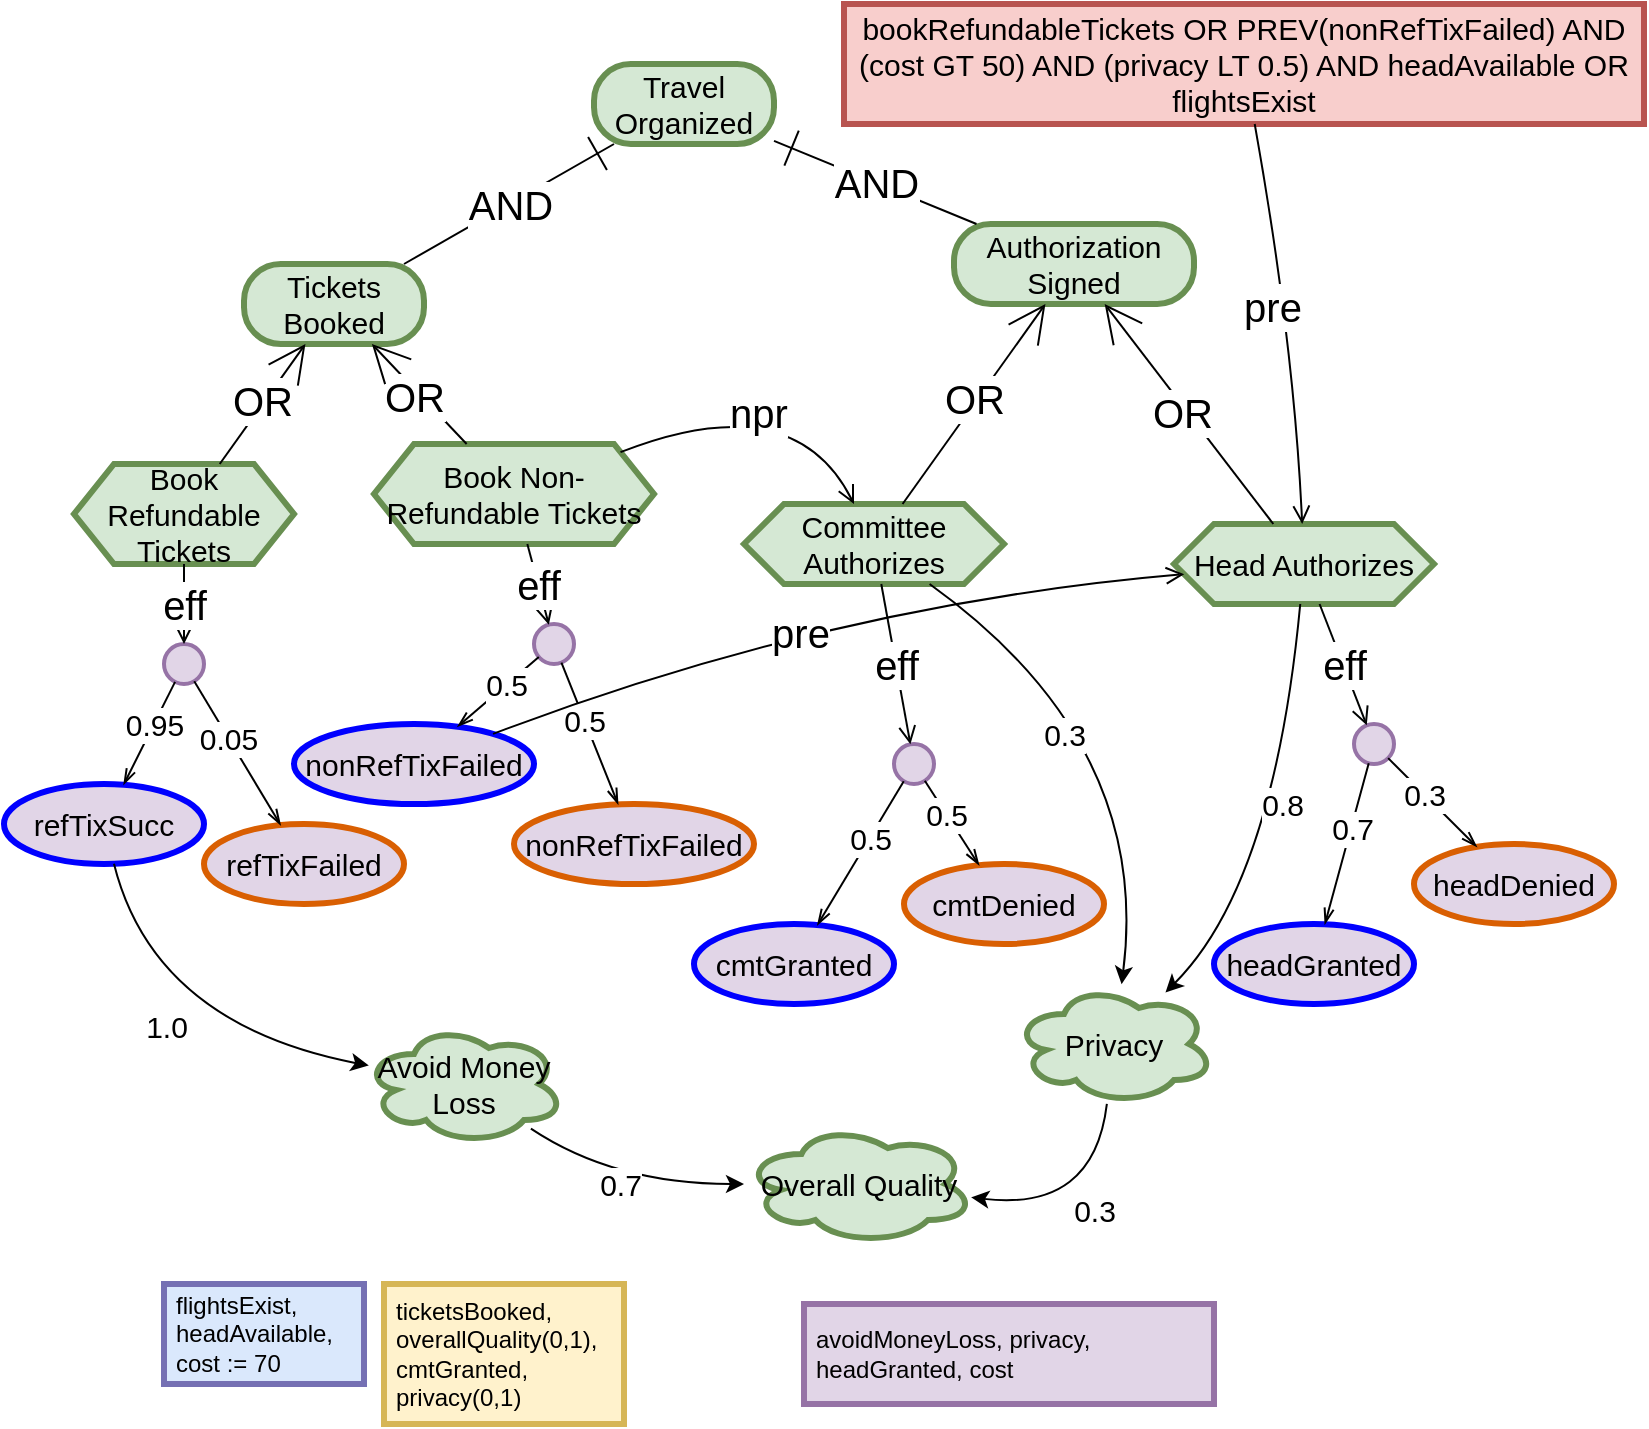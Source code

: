 <mxfile compressed="false" version="15.4.0" type="device">
  <diagram id="UxMqaiS_ZeVZrvt0yCDw" name="Page-1">
    <mxGraphModel dx="1178" dy="678" grid="1" gridSize="10" guides="1" tooltips="1" connect="1" arrows="1" fold="1" page="1" pageScale="1" pageWidth="1100" pageHeight="850" math="0" shadow="0">
      <root>
        <mxCell id="0" />
        <mxCell id="1" parent="0" />
        <object label="bookRefundableTickets OR PREV(nonRefTixFailed) AND (cost GT 50) AND (privacy LT 0.5) AND headAvailable OR flightsExist" concept="precondition" usage="&#xa;&#xa;Use operators AND, OR, NOT, PREV, and GT (for &gt;), LT (for &lt;), GTE (for &gt;=), LTE (for &lt;=), EQ (for ==), NEQ (for !=). Ground atoms are predicates or camel-case representaitons of goals, task, predicates. DO NOT USE any formatting (boldface etc.). " id="s7Z0I-bON0rsUeWnYovQ-38">
          <mxCell style="rounded=0;whiteSpace=wrap;html=1;strokeWidth=3;fontSize=15;fillColor=#f8cecc;strokeColor=#b85450;" parent="1" vertex="1">
            <mxGeometry x="550" y="70" width="400" height="60" as="geometry" />
          </mxCell>
        </object>
        <object label="flightsExist, headAvailable, cost := 70" concept="initialization" usage="Comma separated list of identifiers. Predicates as-is, goals, tasks, through camel-case representation. Variables and qualities are of the form [identifier] := [constant]" id="s7Z0I-bON0rsUeWnYovQ-39">
          <mxCell style="rounded=0;whiteSpace=wrap;html=1;fillColor=#dae8fc;strokeColor=#7570b3;align=left;labelPosition=center;verticalLabelPosition=middle;verticalAlign=middle;horizontal=1;strokeWidth=3;spacingLeft=4;" parent="1" vertex="1">
            <mxGeometry x="210" y="710" width="100" height="50" as="geometry" />
          </mxCell>
        </object>
        <object label="ticketsBooked, overallQuality(0,1), cmtGranted, privacy(0,1)" concept="export" usage="Comma separated list of identifiers. Predicates, variable as-is, goals, tasks, qualities, through camel-case representation." id="s7Z0I-bON0rsUeWnYovQ-40">
          <mxCell style="rounded=0;whiteSpace=wrap;html=1;fillColor=#fff2cc;strokeColor=#d6b656;align=left;labelPosition=center;verticalLabelPosition=middle;verticalAlign=middle;horizontal=1;strokeWidth=3;spacingLeft=4;" parent="1" vertex="1">
            <mxGeometry x="320" y="710" width="120" height="70" as="geometry" />
          </mxCell>
        </object>
        <object label="avoidMoneyLoss, privacy, headGranted, cost" concept="crossrun" usage="Comma separated list of identifiers. Predicates, variable as-is, goals, tasks, qualities, through camel-case representation." id="s7Z0I-bON0rsUeWnYovQ-41">
          <mxCell style="rounded=0;whiteSpace=wrap;html=1;fillColor=#e1d5e7;strokeColor=#9673a6;align=left;labelPosition=center;verticalLabelPosition=middle;verticalAlign=middle;horizontal=1;strokeWidth=3;spacingLeft=4;" parent="1" vertex="1">
            <mxGeometry x="530" y="720" width="205" height="50" as="geometry" />
          </mxCell>
        </object>
        <object label="Travel Organized" concept="goal" actor="default" id="s7Z0I-bON0rsUeWnYovQ-42">
          <mxCell style="rounded=1;whiteSpace=wrap;html=1;arcSize=46;fillColor=#d5e8d4;strokeColor=#688F51;fontSize=15;strokeWidth=3;" parent="1" vertex="1">
            <mxGeometry x="425" y="100" width="90" height="40" as="geometry" />
          </mxCell>
        </object>
        <object label="Tickets Booked" concept="goal" actor="default" id="s7Z0I-bON0rsUeWnYovQ-43">
          <mxCell style="rounded=1;whiteSpace=wrap;html=1;arcSize=46;fillColor=#d5e8d4;strokeColor=#688F51;fontSize=15;strokeWidth=3;" parent="1" vertex="1">
            <mxGeometry x="250" y="200" width="90" height="40" as="geometry" />
          </mxCell>
        </object>
        <object label="Authorization Signed" concept="goal" actor="default" id="s7Z0I-bON0rsUeWnYovQ-44">
          <mxCell style="rounded=1;whiteSpace=wrap;html=1;arcSize=46;fillColor=#d5e8d4;strokeColor=#688F51;fontSize=15;strokeWidth=3;" parent="1" vertex="1">
            <mxGeometry x="605" y="180" width="120" height="40" as="geometry" />
          </mxCell>
        </object>
        <object label="AND" concept="andDecomp" id="s7Z0I-bON0rsUeWnYovQ-45">
          <mxCell style="rounded=0;orthogonalLoop=1;jettySize=auto;html=1;fontSize=20;endArrow=ERone;endFill=0;endSize=17;strokeColor=#000000;" parent="1" source="s7Z0I-bON0rsUeWnYovQ-43" target="s7Z0I-bON0rsUeWnYovQ-42" edge="1">
            <mxGeometry relative="1" as="geometry">
              <mxPoint x="485" y="250" as="sourcePoint" />
              <mxPoint x="485" y="200" as="targetPoint" />
            </mxGeometry>
          </mxCell>
        </object>
        <object label="AND" concept="andDecomp" id="s7Z0I-bON0rsUeWnYovQ-46">
          <mxCell style="rounded=0;orthogonalLoop=1;jettySize=auto;html=1;fontSize=20;endArrow=ERone;endFill=0;endSize=17;strokeColor=#000000;" parent="1" source="s7Z0I-bON0rsUeWnYovQ-44" target="s7Z0I-bON0rsUeWnYovQ-42" edge="1">
            <mxGeometry relative="1" as="geometry">
              <mxPoint x="327.222" y="210" as="sourcePoint" />
              <mxPoint x="382.778" y="160" as="targetPoint" />
            </mxGeometry>
          </mxCell>
        </object>
        <object label="Book Refundable Tickets" concept="task" actor="default" id="s7Z0I-bON0rsUeWnYovQ-47">
          <mxCell style="shape=hexagon;perimeter=hexagonPerimeter2;whiteSpace=wrap;html=1;fixedSize=1;strokeWidth=3;fontSize=15;size=20;fillColor=#d5e8d4;strokeColor=#688F51;" parent="1" vertex="1">
            <mxGeometry x="165" y="300" width="110" height="50" as="geometry" />
          </mxCell>
        </object>
        <object label="Book Non-Refundable Tickets" concept="task" actor="default" id="s7Z0I-bON0rsUeWnYovQ-48">
          <mxCell style="shape=hexagon;perimeter=hexagonPerimeter2;whiteSpace=wrap;html=1;fixedSize=1;strokeWidth=3;fontSize=15;size=20;fillColor=#d5e8d4;strokeColor=#688F51;" parent="1" vertex="1">
            <mxGeometry x="315" y="290" width="140" height="50" as="geometry" />
          </mxCell>
        </object>
        <object label="OR" concept="orDecomp" id="s7Z0I-bON0rsUeWnYovQ-49">
          <mxCell style="orthogonalLoop=1;jettySize=auto;html=1;fontSize=20;endArrow=open;endFill=0;endSize=17;strokeColor=#000000;curved=1;" parent="1" source="s7Z0I-bON0rsUeWnYovQ-47" target="s7Z0I-bON0rsUeWnYovQ-43" edge="1">
            <mxGeometry x="0.038" y="2" relative="1" as="geometry">
              <mxPoint x="345" y="240" as="sourcePoint" />
              <mxPoint x="345" y="180" as="targetPoint" />
              <mxPoint as="offset" />
            </mxGeometry>
          </mxCell>
        </object>
        <object label="OR" concept="orDecomp" id="s7Z0I-bON0rsUeWnYovQ-50">
          <mxCell style="orthogonalLoop=1;jettySize=auto;html=1;fontSize=20;endArrow=open;endFill=0;endSize=17;strokeColor=#000000;curved=1;" parent="1" source="s7Z0I-bON0rsUeWnYovQ-48" target="s7Z0I-bON0rsUeWnYovQ-43" edge="1">
            <mxGeometry x="0.038" y="2" relative="1" as="geometry">
              <mxPoint x="385" y="360" as="sourcePoint" />
              <mxPoint x="290.714" y="250" as="targetPoint" />
              <mxPoint as="offset" />
            </mxGeometry>
          </mxCell>
        </object>
        <object label="" concept="effectGroup" id="s7Z0I-bON0rsUeWnYovQ-51">
          <mxCell style="ellipse;whiteSpace=wrap;html=1;aspect=fixed;strokeWidth=2;fontSize=15;fillColor=#e1d5e7;strokeColor=#9673a6;" parent="1" vertex="1">
            <mxGeometry x="210" y="390" width="20" height="20" as="geometry" />
          </mxCell>
        </object>
        <object label="eff" concept="effectLink" id="s7Z0I-bON0rsUeWnYovQ-52">
          <mxCell style="orthogonalLoop=1;jettySize=auto;html=1;fontSize=20;endArrow=open;endFill=0;endSize=7;elbow=vertical;strokeColor=#000302;" parent="1" source="s7Z0I-bON0rsUeWnYovQ-47" target="s7Z0I-bON0rsUeWnYovQ-51" edge="1">
            <mxGeometry relative="1" as="geometry">
              <mxPoint x="215" y="380" as="sourcePoint" />
              <mxPoint y="235" as="targetPoint" />
            </mxGeometry>
          </mxCell>
        </object>
        <object label="refTixSucc" concept="effect" status="attainment" actor="" id="s7Z0I-bON0rsUeWnYovQ-53">
          <mxCell style="ellipse;whiteSpace=wrap;html=1;strokeWidth=3;fontSize=15;fillColor=#e1d5e7;strokeColor=#0000FF;" parent="1" vertex="1">
            <mxGeometry x="130" y="460" width="100" height="40" as="geometry" />
          </mxCell>
        </object>
        <object label="refTixFailed" concept="effect" status="failure" actor="" id="s7Z0I-bON0rsUeWnYovQ-54">
          <mxCell style="ellipse;whiteSpace=wrap;html=1;strokeWidth=3;fontSize=15;fillColor=#e1d5e7;strokeColor=#d95f02;" parent="1" vertex="1">
            <mxGeometry x="230" y="480" width="100" height="40" as="geometry" />
          </mxCell>
        </object>
        <object label="0.95" concept="effectGroupLink" id="s7Z0I-bON0rsUeWnYovQ-55">
          <mxCell style="endArrow=openThin;html=1;fontSize=15;endFill=0;elbow=vertical;curved=1;strokeColor=#000000;" parent="1" source="s7Z0I-bON0rsUeWnYovQ-51" target="s7Z0I-bON0rsUeWnYovQ-53" edge="1">
            <mxGeometry x="-0.2" width="50" height="50" relative="1" as="geometry">
              <mxPoint x="312" y="465" as="sourcePoint" />
              <mxPoint x="312" y="515" as="targetPoint" />
              <mxPoint as="offset" />
            </mxGeometry>
          </mxCell>
        </object>
        <object label="0.05" concept="effectGroupLink" id="s7Z0I-bON0rsUeWnYovQ-56">
          <mxCell style="endArrow=openThin;html=1;fontSize=15;endFill=0;elbow=vertical;curved=1;strokeColor=#000000;" parent="1" source="s7Z0I-bON0rsUeWnYovQ-51" target="s7Z0I-bON0rsUeWnYovQ-54" edge="1">
            <mxGeometry x="-0.2" width="50" height="50" relative="1" as="geometry">
              <mxPoint x="178.445" y="502.552" as="sourcePoint" />
              <mxPoint x="131.912" y="555.592" as="targetPoint" />
              <mxPoint as="offset" />
            </mxGeometry>
          </mxCell>
        </object>
        <object label="" concept="effectGroup" id="s7Z0I-bON0rsUeWnYovQ-57">
          <mxCell style="ellipse;whiteSpace=wrap;html=1;aspect=fixed;strokeWidth=2;fontSize=15;fillColor=#e1d5e7;strokeColor=#9673a6;" parent="1" vertex="1">
            <mxGeometry x="395" y="380" width="20" height="20" as="geometry" />
          </mxCell>
        </object>
        <object label="eff" concept="effectLink" id="s7Z0I-bON0rsUeWnYovQ-58">
          <mxCell style="orthogonalLoop=1;jettySize=auto;html=1;fontSize=20;endArrow=open;endFill=0;endSize=7;elbow=vertical;strokeColor=#000302;" parent="1" source="s7Z0I-bON0rsUeWnYovQ-48" target="s7Z0I-bON0rsUeWnYovQ-57" edge="1">
            <mxGeometry relative="1" as="geometry">
              <mxPoint x="445" y="410" as="sourcePoint" />
              <mxPoint x="230" y="265" as="targetPoint" />
            </mxGeometry>
          </mxCell>
        </object>
        <object label="nonRefTixFailed" concept="effect" status="attainment" actor="" id="s7Z0I-bON0rsUeWnYovQ-59">
          <mxCell style="ellipse;whiteSpace=wrap;html=1;strokeWidth=3;fontSize=15;fillColor=#e1d5e7;strokeColor=#0000FF;" parent="1" vertex="1">
            <mxGeometry x="275" y="430" width="120" height="40" as="geometry" />
          </mxCell>
        </object>
        <object label="nonRefTixFailed" concept="effect" status="failure" actor="" id="s7Z0I-bON0rsUeWnYovQ-60">
          <mxCell style="ellipse;whiteSpace=wrap;html=1;strokeWidth=3;fontSize=15;fillColor=#e1d5e7;strokeColor=#d95f02;" parent="1" vertex="1">
            <mxGeometry x="385" y="470" width="120" height="40" as="geometry" />
          </mxCell>
        </object>
        <object label="0.5" concept="effectGroupLink" id="s7Z0I-bON0rsUeWnYovQ-61">
          <mxCell style="endArrow=openThin;html=1;fontSize=15;endFill=0;elbow=vertical;curved=1;strokeColor=#000000;" parent="1" source="s7Z0I-bON0rsUeWnYovQ-57" target="s7Z0I-bON0rsUeWnYovQ-59" edge="1">
            <mxGeometry x="-0.2" width="50" height="50" relative="1" as="geometry">
              <mxPoint x="542" y="495" as="sourcePoint" />
              <mxPoint x="542" y="545" as="targetPoint" />
              <mxPoint as="offset" />
            </mxGeometry>
          </mxCell>
        </object>
        <object label="0.5" concept="effectGroupLink" id="s7Z0I-bON0rsUeWnYovQ-62">
          <mxCell style="endArrow=openThin;html=1;fontSize=15;endFill=0;elbow=vertical;curved=1;strokeColor=#000000;" parent="1" source="s7Z0I-bON0rsUeWnYovQ-57" target="s7Z0I-bON0rsUeWnYovQ-60" edge="1">
            <mxGeometry x="-0.2" width="50" height="50" relative="1" as="geometry">
              <mxPoint x="408.445" y="532.552" as="sourcePoint" />
              <mxPoint x="361.912" y="585.592" as="targetPoint" />
              <mxPoint as="offset" />
            </mxGeometry>
          </mxCell>
        </object>
        <object label="Committee Authorizes" concept="task" actor="default" id="s7Z0I-bON0rsUeWnYovQ-63">
          <mxCell style="shape=hexagon;perimeter=hexagonPerimeter2;whiteSpace=wrap;html=1;fixedSize=1;strokeWidth=3;fontSize=15;size=20;fillColor=#d5e8d4;strokeColor=#688F51;" parent="1" vertex="1">
            <mxGeometry x="500" y="320" width="130" height="40" as="geometry" />
          </mxCell>
        </object>
        <object label="Head Authorizes" concept="task" actor="default" id="s7Z0I-bON0rsUeWnYovQ-64">
          <mxCell style="shape=hexagon;perimeter=hexagonPerimeter2;whiteSpace=wrap;html=1;fixedSize=1;strokeWidth=3;fontSize=15;size=20;fillColor=#d5e8d4;strokeColor=#688F51;" parent="1" vertex="1">
            <mxGeometry x="715" y="330" width="130" height="40" as="geometry" />
          </mxCell>
        </object>
        <object label="OR" concept="orDecomp" id="s7Z0I-bON0rsUeWnYovQ-65">
          <mxCell style="orthogonalLoop=1;jettySize=auto;html=1;fontSize=20;endArrow=open;endFill=0;endSize=17;strokeColor=#000000;curved=1;" parent="1" source="s7Z0I-bON0rsUeWnYovQ-63" target="s7Z0I-bON0rsUeWnYovQ-44" edge="1">
            <mxGeometry x="0.038" y="2" relative="1" as="geometry">
              <mxPoint x="381.19" y="310" as="sourcePoint" />
              <mxPoint x="324.048" y="250" as="targetPoint" />
              <mxPoint as="offset" />
            </mxGeometry>
          </mxCell>
        </object>
        <object label="OR" concept="orDecomp" id="s7Z0I-bON0rsUeWnYovQ-66">
          <mxCell style="orthogonalLoop=1;jettySize=auto;html=1;fontSize=20;endArrow=open;endFill=0;endSize=17;strokeColor=#000000;curved=1;" parent="1" source="s7Z0I-bON0rsUeWnYovQ-64" target="s7Z0I-bON0rsUeWnYovQ-44" edge="1">
            <mxGeometry x="0.038" y="2" relative="1" as="geometry">
              <mxPoint x="640.909" y="350" as="sourcePoint" />
              <mxPoint x="644.091" y="280" as="targetPoint" />
              <mxPoint as="offset" />
            </mxGeometry>
          </mxCell>
        </object>
        <object label="" concept="effectGroup" id="s7Z0I-bON0rsUeWnYovQ-67">
          <mxCell style="ellipse;whiteSpace=wrap;html=1;aspect=fixed;strokeWidth=2;fontSize=15;fillColor=#e1d5e7;strokeColor=#9673a6;" parent="1" vertex="1">
            <mxGeometry x="575" y="440" width="20" height="20" as="geometry" />
          </mxCell>
        </object>
        <object label="eff" concept="effectLink" id="s7Z0I-bON0rsUeWnYovQ-68">
          <mxCell style="orthogonalLoop=1;jettySize=auto;html=1;fontSize=20;endArrow=open;endFill=0;endSize=7;elbow=vertical;strokeColor=#000302;" parent="1" source="s7Z0I-bON0rsUeWnYovQ-63" target="s7Z0I-bON0rsUeWnYovQ-67" edge="1">
            <mxGeometry relative="1" as="geometry">
              <mxPoint x="675" y="440" as="sourcePoint" />
              <mxPoint x="460" y="295" as="targetPoint" />
            </mxGeometry>
          </mxCell>
        </object>
        <object label="cmtGranted" concept="effect" status="attainment" actor="" id="s7Z0I-bON0rsUeWnYovQ-69">
          <mxCell style="ellipse;whiteSpace=wrap;html=1;strokeWidth=3;fontSize=15;fillColor=#e1d5e7;strokeColor=#0000FF;" parent="1" vertex="1">
            <mxGeometry x="475" y="530" width="100" height="40" as="geometry" />
          </mxCell>
        </object>
        <object label="cmtDenied" concept="effect" status="failure" actor="" id="s7Z0I-bON0rsUeWnYovQ-70">
          <mxCell style="ellipse;whiteSpace=wrap;html=1;strokeWidth=3;fontSize=15;fillColor=#e1d5e7;strokeColor=#d95f02;" parent="1" vertex="1">
            <mxGeometry x="580" y="500" width="100" height="40" as="geometry" />
          </mxCell>
        </object>
        <object label="0.5" concept="effectGroupLink" id="s7Z0I-bON0rsUeWnYovQ-71">
          <mxCell style="endArrow=openThin;html=1;fontSize=15;endFill=0;elbow=vertical;curved=1;strokeColor=#000000;" parent="1" source="s7Z0I-bON0rsUeWnYovQ-67" target="s7Z0I-bON0rsUeWnYovQ-69" edge="1">
            <mxGeometry x="-0.2" width="50" height="50" relative="1" as="geometry">
              <mxPoint x="772" y="525" as="sourcePoint" />
              <mxPoint x="772" y="575" as="targetPoint" />
              <mxPoint as="offset" />
            </mxGeometry>
          </mxCell>
        </object>
        <object label="0.5" concept="effectGroupLink" id="s7Z0I-bON0rsUeWnYovQ-72">
          <mxCell style="endArrow=openThin;html=1;fontSize=15;endFill=0;elbow=vertical;curved=1;strokeColor=#000000;" parent="1" source="s7Z0I-bON0rsUeWnYovQ-67" target="s7Z0I-bON0rsUeWnYovQ-70" edge="1">
            <mxGeometry x="-0.2" width="50" height="50" relative="1" as="geometry">
              <mxPoint x="638.445" y="562.552" as="sourcePoint" />
              <mxPoint x="591.912" y="615.592" as="targetPoint" />
              <mxPoint as="offset" />
            </mxGeometry>
          </mxCell>
        </object>
        <object label="" concept="effectGroup" id="s7Z0I-bON0rsUeWnYovQ-73">
          <mxCell style="ellipse;whiteSpace=wrap;html=1;aspect=fixed;strokeWidth=2;fontSize=15;fillColor=#e1d5e7;strokeColor=#9673a6;" parent="1" vertex="1">
            <mxGeometry x="805" y="430" width="20" height="20" as="geometry" />
          </mxCell>
        </object>
        <object label="eff" concept="effectLink" id="s7Z0I-bON0rsUeWnYovQ-74">
          <mxCell style="orthogonalLoop=1;jettySize=auto;html=1;fontSize=20;endArrow=open;endFill=0;endSize=7;elbow=vertical;strokeColor=#000302;" parent="1" source="s7Z0I-bON0rsUeWnYovQ-64" target="s7Z0I-bON0rsUeWnYovQ-73" edge="1">
            <mxGeometry relative="1" as="geometry">
              <mxPoint x="875" y="360" as="sourcePoint" />
              <mxPoint x="660" y="215" as="targetPoint" />
            </mxGeometry>
          </mxCell>
        </object>
        <object label="headGranted" concept="effect" status="attainment" actor="" id="s7Z0I-bON0rsUeWnYovQ-75">
          <mxCell style="ellipse;whiteSpace=wrap;html=1;strokeWidth=3;fontSize=15;fillColor=#e1d5e7;strokeColor=#0000FF;" parent="1" vertex="1">
            <mxGeometry x="735" y="530" width="100" height="40" as="geometry" />
          </mxCell>
        </object>
        <object label="headDenied" concept="effect" status="failure" actor="" id="s7Z0I-bON0rsUeWnYovQ-76">
          <mxCell style="ellipse;whiteSpace=wrap;html=1;strokeWidth=3;fontSize=15;fillColor=#e1d5e7;strokeColor=#d95f02;" parent="1" vertex="1">
            <mxGeometry x="835" y="490" width="100" height="40" as="geometry" />
          </mxCell>
        </object>
        <object label="0.7" concept="effectGroupLink" id="s7Z0I-bON0rsUeWnYovQ-77">
          <mxCell style="endArrow=openThin;html=1;fontSize=15;endFill=0;elbow=vertical;curved=1;strokeColor=#000000;" parent="1" source="s7Z0I-bON0rsUeWnYovQ-73" target="s7Z0I-bON0rsUeWnYovQ-75" edge="1">
            <mxGeometry x="-0.2" width="50" height="50" relative="1" as="geometry">
              <mxPoint x="852" y="495" as="sourcePoint" />
              <mxPoint x="852" y="545" as="targetPoint" />
              <mxPoint as="offset" />
            </mxGeometry>
          </mxCell>
        </object>
        <object label="0.3" concept="effectGroupLink" id="s7Z0I-bON0rsUeWnYovQ-78">
          <mxCell style="endArrow=openThin;html=1;fontSize=15;endFill=0;elbow=vertical;curved=1;strokeColor=#000000;" parent="1" source="s7Z0I-bON0rsUeWnYovQ-73" target="s7Z0I-bON0rsUeWnYovQ-76" edge="1">
            <mxGeometry x="-0.2" width="50" height="50" relative="1" as="geometry">
              <mxPoint x="718.445" y="532.552" as="sourcePoint" />
              <mxPoint x="671.912" y="585.592" as="targetPoint" />
              <mxPoint as="offset" />
            </mxGeometry>
          </mxCell>
        </object>
        <object label="pre" concept="precedenceLink" id="s7Z0I-bON0rsUeWnYovQ-79">
          <mxCell style="orthogonalLoop=1;jettySize=auto;html=1;fontSize=20;endArrow=open;endFill=0;endSize=7;elbow=vertical;curved=1;strokeColor=#000000;" parent="1" source="s7Z0I-bON0rsUeWnYovQ-38" target="s7Z0I-bON0rsUeWnYovQ-64" edge="1">
            <mxGeometry x="-0.099" y="-7" relative="1" as="geometry">
              <mxPoint x="635" y="430" as="sourcePoint" />
              <mxPoint x="695" y="420" as="targetPoint" />
              <Array as="points">
                <mxPoint x="775" y="240" />
              </Array>
              <mxPoint as="offset" />
            </mxGeometry>
          </mxCell>
        </object>
        <object label="npr" concept="negPrecedenceLink" id="s7Z0I-bON0rsUeWnYovQ-80">
          <mxCell style="orthogonalLoop=1;jettySize=auto;html=1;fontSize=20;endArrow=open;endFill=0;endSize=7;elbow=vertical;curved=1;strokeColor=#000000;" parent="1" source="s7Z0I-bON0rsUeWnYovQ-48" target="s7Z0I-bON0rsUeWnYovQ-63" edge="1">
            <mxGeometry x="0.224" y="-22" relative="1" as="geometry">
              <mxPoint x="635" y="430" as="sourcePoint" />
              <mxPoint x="695" y="420" as="targetPoint" />
              <Array as="points">
                <mxPoint x="525" y="260" />
              </Array>
              <mxPoint as="offset" />
            </mxGeometry>
          </mxCell>
        </object>
        <object label="pre" concept="precedenceLink" id="s7Z0I-bON0rsUeWnYovQ-83">
          <mxCell style="orthogonalLoop=1;jettySize=auto;html=1;fontSize=20;endArrow=open;endFill=0;endSize=7;elbow=vertical;curved=1;strokeColor=#000000;" parent="1" source="s7Z0I-bON0rsUeWnYovQ-59" target="s7Z0I-bON0rsUeWnYovQ-64" edge="1">
            <mxGeometry x="-0.099" y="-7" relative="1" as="geometry">
              <mxPoint x="872.5" y="180" as="sourcePoint" />
              <mxPoint x="789.091" y="340" as="targetPoint" />
              <Array as="points">
                <mxPoint x="545" y="370" />
              </Array>
              <mxPoint as="offset" />
            </mxGeometry>
          </mxCell>
        </object>
        <object label="Avoid Money Loss" concept="quality" actor="default" id="s7Z0I-bON0rsUeWnYovQ-84">
          <mxCell style="ellipse;shape=cloud;whiteSpace=wrap;html=1;strokeWidth=3;fontSize=15;fillColor=#d5e8d4;strokeColor=#688F51;" parent="1" vertex="1">
            <mxGeometry x="310" y="580" width="100" height="60" as="geometry" />
          </mxCell>
        </object>
        <object label="1.0" concept="contributionLink" id="s7Z0I-bON0rsUeWnYovQ-85">
          <mxCell style="endArrow=classic;html=1;fontSize=15;elbow=vertical;curved=1;strokeColor=#000000;" parent="1" source="s7Z0I-bON0rsUeWnYovQ-53" target="s7Z0I-bON0rsUeWnYovQ-84" edge="1">
            <mxGeometry x="-0.077" relative="1" as="geometry">
              <mxPoint x="435" y="580.095" as="sourcePoint" />
              <mxPoint x="488.317" y="580.029" as="targetPoint" />
              <Array as="points">
                <mxPoint x="205" y="580" />
              </Array>
              <mxPoint as="offset" />
            </mxGeometry>
          </mxCell>
        </object>
        <object label="Privacy" concept="quality" actor="default" id="s7Z0I-bON0rsUeWnYovQ-86">
          <mxCell style="ellipse;shape=cloud;whiteSpace=wrap;html=1;strokeWidth=3;fontSize=15;fillColor=#d5e8d4;strokeColor=#688F51;" parent="1" vertex="1">
            <mxGeometry x="635" y="560" width="100" height="60" as="geometry" />
          </mxCell>
        </object>
        <object label="0.8" concept="contributionLink" id="s7Z0I-bON0rsUeWnYovQ-87">
          <mxCell style="endArrow=classic;html=1;fontSize=15;elbow=vertical;curved=1;strokeColor=#000000;" parent="1" source="s7Z0I-bON0rsUeWnYovQ-64" target="s7Z0I-bON0rsUeWnYovQ-86" edge="1">
            <mxGeometry x="-0.077" relative="1" as="geometry">
              <mxPoint x="865" y="600" as="sourcePoint" />
              <mxPoint x="320" y="620" as="targetPoint" />
              <Array as="points">
                <mxPoint x="765" y="510" />
              </Array>
              <mxPoint as="offset" />
            </mxGeometry>
          </mxCell>
        </object>
        <object label="0.3" concept="contributionLink" id="s7Z0I-bON0rsUeWnYovQ-88">
          <mxCell style="endArrow=classic;html=1;fontSize=15;elbow=vertical;curved=1;strokeColor=#000000;" parent="1" source="s7Z0I-bON0rsUeWnYovQ-63" target="s7Z0I-bON0rsUeWnYovQ-86" edge="1">
            <mxGeometry x="-0.24" y="-22" relative="1" as="geometry">
              <mxPoint x="796.842" y="380" as="sourcePoint" />
              <mxPoint x="787.034" y="633.07" as="targetPoint" />
              <Array as="points">
                <mxPoint x="704" y="440" />
              </Array>
              <mxPoint as="offset" />
            </mxGeometry>
          </mxCell>
        </object>
        <object label="Overall Quality" concept="quality" actor="default" id="s7Z0I-bON0rsUeWnYovQ-89">
          <mxCell style="ellipse;shape=cloud;whiteSpace=wrap;html=1;strokeWidth=3;fontSize=15;fillColor=#d5e8d4;strokeColor=#688F51;" parent="1" vertex="1">
            <mxGeometry x="500" y="630" width="115" height="60" as="geometry" />
          </mxCell>
        </object>
        <object label="0.7" concept="contributionLink" id="s7Z0I-bON0rsUeWnYovQ-90">
          <mxCell style="endArrow=classic;html=1;fontSize=15;elbow=vertical;curved=1;strokeColor=#000000;" parent="1" source="s7Z0I-bON0rsUeWnYovQ-84" target="s7Z0I-bON0rsUeWnYovQ-89" edge="1">
            <mxGeometry x="-0.077" relative="1" as="geometry">
              <mxPoint x="595" y="580.095" as="sourcePoint" />
              <mxPoint x="648.317" y="580.029" as="targetPoint" />
              <Array as="points">
                <mxPoint x="435" y="660" />
              </Array>
              <mxPoint as="offset" />
            </mxGeometry>
          </mxCell>
        </object>
        <object label="0.3" concept="contributionLink" id="s7Z0I-bON0rsUeWnYovQ-91">
          <mxCell style="endArrow=classic;html=1;fontSize=15;elbow=vertical;curved=1;strokeColor=#000000;" parent="1" source="s7Z0I-bON0rsUeWnYovQ-86" target="s7Z0I-bON0rsUeWnYovQ-89" edge="1">
            <mxGeometry x="-0.077" relative="1" as="geometry">
              <mxPoint x="403.448" y="642.299" as="sourcePoint" />
              <mxPoint x="510" y="670" as="targetPoint" />
              <Array as="points">
                <mxPoint x="675" y="674" />
              </Array>
              <mxPoint as="offset" />
            </mxGeometry>
          </mxCell>
        </object>
      </root>
    </mxGraphModel>
  </diagram>
</mxfile>
